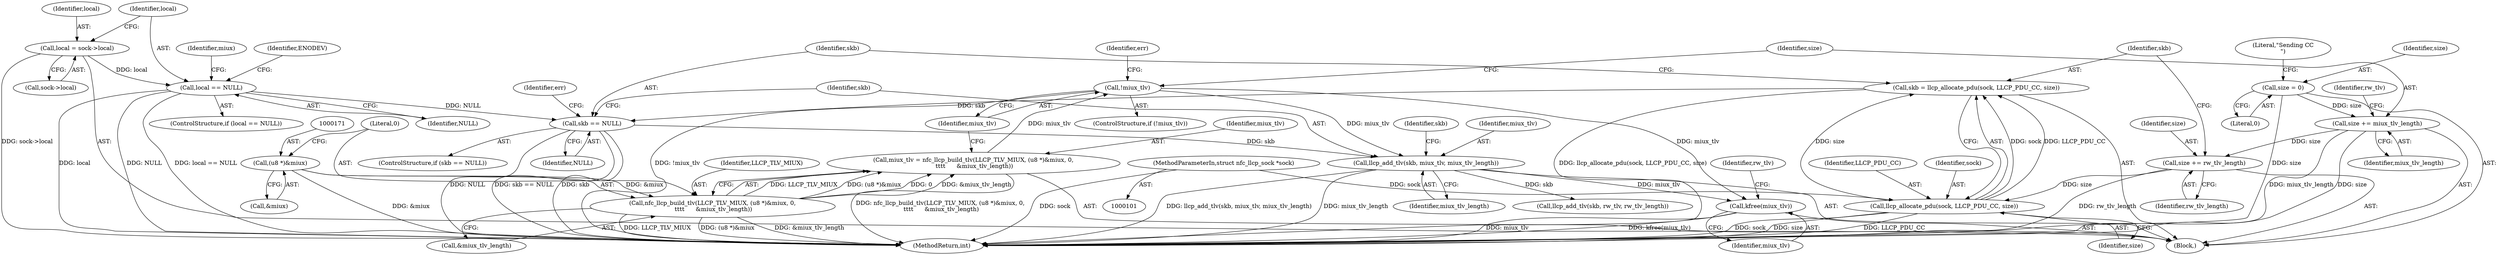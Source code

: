 digraph "0_linux_58bdd544e2933a21a51eecf17c3f5f94038261b5@API" {
"1000249" [label="(Call,kfree(miux_tlv))"];
"1000178" [label="(Call,!miux_tlv)"];
"1000166" [label="(Call,miux_tlv = nfc_llcp_build_tlv(LLCP_TLV_MIUX, (u8 *)&miux, 0,\n \t\t\t\t      &miux_tlv_length))"];
"1000168" [label="(Call,nfc_llcp_build_tlv(LLCP_TLV_MIUX, (u8 *)&miux, 0,\n \t\t\t\t      &miux_tlv_length))"];
"1000170" [label="(Call,(u8 *)&miux)"];
"1000226" [label="(Call,llcp_add_tlv(skb, miux_tlv, miux_tlv_length))"];
"1000217" [label="(Call,skb == NULL)"];
"1000210" [label="(Call,skb = llcp_allocate_pdu(sock, LLCP_PDU_CC, size))"];
"1000212" [label="(Call,llcp_allocate_pdu(sock, LLCP_PDU_CC, size))"];
"1000102" [label="(MethodParameterIn,struct nfc_llcp_sock *sock)"];
"1000207" [label="(Call,size += rw_tlv_length)"];
"1000186" [label="(Call,size += miux_tlv_length)"];
"1000119" [label="(Call,size = 0)"];
"1000131" [label="(Call,local == NULL)"];
"1000125" [label="(Call,local = sock->local)"];
"1000169" [label="(Identifier,LLCP_TLV_MIUX)"];
"1000174" [label="(Literal,0)"];
"1000172" [label="(Call,&miux)"];
"1000210" [label="(Call,skb = llcp_allocate_pdu(sock, LLCP_PDU_CC, size))"];
"1000209" [label="(Identifier,rw_tlv_length)"];
"1000187" [label="(Identifier,size)"];
"1000227" [label="(Identifier,skb)"];
"1000212" [label="(Call,llcp_allocate_pdu(sock, LLCP_PDU_CC, size))"];
"1000175" [label="(Call,&miux_tlv_length)"];
"1000126" [label="(Identifier,local)"];
"1000255" [label="(MethodReturn,int)"];
"1000190" [label="(Identifier,rw_tlv)"];
"1000178" [label="(Call,!miux_tlv)"];
"1000211" [label="(Identifier,skb)"];
"1000177" [label="(ControlStructure,if (!miux_tlv))"];
"1000182" [label="(Identifier,err)"];
"1000179" [label="(Identifier,miux_tlv)"];
"1000219" [label="(Identifier,NULL)"];
"1000226" [label="(Call,llcp_add_tlv(skb, miux_tlv, miux_tlv_length))"];
"1000222" [label="(Identifier,err)"];
"1000138" [label="(Identifier,miux)"];
"1000214" [label="(Identifier,LLCP_PDU_CC)"];
"1000188" [label="(Identifier,miux_tlv_length)"];
"1000216" [label="(ControlStructure,if (skb == NULL))"];
"1000130" [label="(ControlStructure,if (local == NULL))"];
"1000231" [label="(Identifier,skb)"];
"1000102" [label="(MethodParameterIn,struct nfc_llcp_sock *sock)"];
"1000213" [label="(Identifier,sock)"];
"1000208" [label="(Identifier,size)"];
"1000168" [label="(Call,nfc_llcp_build_tlv(LLCP_TLV_MIUX, (u8 *)&miux, 0,\n \t\t\t\t      &miux_tlv_length))"];
"1000252" [label="(Identifier,rw_tlv)"];
"1000125" [label="(Call,local = sock->local)"];
"1000250" [label="(Identifier,miux_tlv)"];
"1000230" [label="(Call,llcp_add_tlv(skb, rw_tlv, rw_tlv_length))"];
"1000121" [label="(Literal,0)"];
"1000133" [label="(Identifier,NULL)"];
"1000229" [label="(Identifier,miux_tlv_length)"];
"1000120" [label="(Identifier,size)"];
"1000103" [label="(Block,)"];
"1000170" [label="(Call,(u8 *)&miux)"];
"1000166" [label="(Call,miux_tlv = nfc_llcp_build_tlv(LLCP_TLV_MIUX, (u8 *)&miux, 0,\n \t\t\t\t      &miux_tlv_length))"];
"1000217" [label="(Call,skb == NULL)"];
"1000186" [label="(Call,size += miux_tlv_length)"];
"1000124" [label="(Literal,\"Sending CC\n\")"];
"1000136" [label="(Identifier,ENODEV)"];
"1000119" [label="(Call,size = 0)"];
"1000207" [label="(Call,size += rw_tlv_length)"];
"1000127" [label="(Call,sock->local)"];
"1000249" [label="(Call,kfree(miux_tlv))"];
"1000131" [label="(Call,local == NULL)"];
"1000215" [label="(Identifier,size)"];
"1000132" [label="(Identifier,local)"];
"1000167" [label="(Identifier,miux_tlv)"];
"1000228" [label="(Identifier,miux_tlv)"];
"1000218" [label="(Identifier,skb)"];
"1000249" -> "1000103"  [label="AST: "];
"1000249" -> "1000250"  [label="CFG: "];
"1000250" -> "1000249"  [label="AST: "];
"1000252" -> "1000249"  [label="CFG: "];
"1000249" -> "1000255"  [label="DDG: miux_tlv"];
"1000249" -> "1000255"  [label="DDG: kfree(miux_tlv)"];
"1000178" -> "1000249"  [label="DDG: miux_tlv"];
"1000226" -> "1000249"  [label="DDG: miux_tlv"];
"1000178" -> "1000177"  [label="AST: "];
"1000178" -> "1000179"  [label="CFG: "];
"1000179" -> "1000178"  [label="AST: "];
"1000182" -> "1000178"  [label="CFG: "];
"1000187" -> "1000178"  [label="CFG: "];
"1000178" -> "1000255"  [label="DDG: !miux_tlv"];
"1000166" -> "1000178"  [label="DDG: miux_tlv"];
"1000178" -> "1000226"  [label="DDG: miux_tlv"];
"1000166" -> "1000103"  [label="AST: "];
"1000166" -> "1000168"  [label="CFG: "];
"1000167" -> "1000166"  [label="AST: "];
"1000168" -> "1000166"  [label="AST: "];
"1000179" -> "1000166"  [label="CFG: "];
"1000166" -> "1000255"  [label="DDG: nfc_llcp_build_tlv(LLCP_TLV_MIUX, (u8 *)&miux, 0,\n \t\t\t\t      &miux_tlv_length)"];
"1000168" -> "1000166"  [label="DDG: LLCP_TLV_MIUX"];
"1000168" -> "1000166"  [label="DDG: (u8 *)&miux"];
"1000168" -> "1000166"  [label="DDG: 0"];
"1000168" -> "1000166"  [label="DDG: &miux_tlv_length"];
"1000168" -> "1000175"  [label="CFG: "];
"1000169" -> "1000168"  [label="AST: "];
"1000170" -> "1000168"  [label="AST: "];
"1000174" -> "1000168"  [label="AST: "];
"1000175" -> "1000168"  [label="AST: "];
"1000168" -> "1000255"  [label="DDG: LLCP_TLV_MIUX"];
"1000168" -> "1000255"  [label="DDG: (u8 *)&miux"];
"1000168" -> "1000255"  [label="DDG: &miux_tlv_length"];
"1000170" -> "1000168"  [label="DDG: &miux"];
"1000170" -> "1000172"  [label="CFG: "];
"1000171" -> "1000170"  [label="AST: "];
"1000172" -> "1000170"  [label="AST: "];
"1000174" -> "1000170"  [label="CFG: "];
"1000170" -> "1000255"  [label="DDG: &miux"];
"1000226" -> "1000103"  [label="AST: "];
"1000226" -> "1000229"  [label="CFG: "];
"1000227" -> "1000226"  [label="AST: "];
"1000228" -> "1000226"  [label="AST: "];
"1000229" -> "1000226"  [label="AST: "];
"1000231" -> "1000226"  [label="CFG: "];
"1000226" -> "1000255"  [label="DDG: llcp_add_tlv(skb, miux_tlv, miux_tlv_length)"];
"1000226" -> "1000255"  [label="DDG: miux_tlv_length"];
"1000217" -> "1000226"  [label="DDG: skb"];
"1000226" -> "1000230"  [label="DDG: skb"];
"1000217" -> "1000216"  [label="AST: "];
"1000217" -> "1000219"  [label="CFG: "];
"1000218" -> "1000217"  [label="AST: "];
"1000219" -> "1000217"  [label="AST: "];
"1000222" -> "1000217"  [label="CFG: "];
"1000227" -> "1000217"  [label="CFG: "];
"1000217" -> "1000255"  [label="DDG: NULL"];
"1000217" -> "1000255"  [label="DDG: skb == NULL"];
"1000217" -> "1000255"  [label="DDG: skb"];
"1000210" -> "1000217"  [label="DDG: skb"];
"1000131" -> "1000217"  [label="DDG: NULL"];
"1000210" -> "1000103"  [label="AST: "];
"1000210" -> "1000212"  [label="CFG: "];
"1000211" -> "1000210"  [label="AST: "];
"1000212" -> "1000210"  [label="AST: "];
"1000218" -> "1000210"  [label="CFG: "];
"1000210" -> "1000255"  [label="DDG: llcp_allocate_pdu(sock, LLCP_PDU_CC, size)"];
"1000212" -> "1000210"  [label="DDG: sock"];
"1000212" -> "1000210"  [label="DDG: LLCP_PDU_CC"];
"1000212" -> "1000210"  [label="DDG: size"];
"1000212" -> "1000215"  [label="CFG: "];
"1000213" -> "1000212"  [label="AST: "];
"1000214" -> "1000212"  [label="AST: "];
"1000215" -> "1000212"  [label="AST: "];
"1000212" -> "1000255"  [label="DDG: LLCP_PDU_CC"];
"1000212" -> "1000255"  [label="DDG: sock"];
"1000212" -> "1000255"  [label="DDG: size"];
"1000102" -> "1000212"  [label="DDG: sock"];
"1000207" -> "1000212"  [label="DDG: size"];
"1000102" -> "1000101"  [label="AST: "];
"1000102" -> "1000255"  [label="DDG: sock"];
"1000207" -> "1000103"  [label="AST: "];
"1000207" -> "1000209"  [label="CFG: "];
"1000208" -> "1000207"  [label="AST: "];
"1000209" -> "1000207"  [label="AST: "];
"1000211" -> "1000207"  [label="CFG: "];
"1000207" -> "1000255"  [label="DDG: rw_tlv_length"];
"1000186" -> "1000207"  [label="DDG: size"];
"1000186" -> "1000103"  [label="AST: "];
"1000186" -> "1000188"  [label="CFG: "];
"1000187" -> "1000186"  [label="AST: "];
"1000188" -> "1000186"  [label="AST: "];
"1000190" -> "1000186"  [label="CFG: "];
"1000186" -> "1000255"  [label="DDG: miux_tlv_length"];
"1000186" -> "1000255"  [label="DDG: size"];
"1000119" -> "1000186"  [label="DDG: size"];
"1000119" -> "1000103"  [label="AST: "];
"1000119" -> "1000121"  [label="CFG: "];
"1000120" -> "1000119"  [label="AST: "];
"1000121" -> "1000119"  [label="AST: "];
"1000124" -> "1000119"  [label="CFG: "];
"1000119" -> "1000255"  [label="DDG: size"];
"1000131" -> "1000130"  [label="AST: "];
"1000131" -> "1000133"  [label="CFG: "];
"1000132" -> "1000131"  [label="AST: "];
"1000133" -> "1000131"  [label="AST: "];
"1000136" -> "1000131"  [label="CFG: "];
"1000138" -> "1000131"  [label="CFG: "];
"1000131" -> "1000255"  [label="DDG: local"];
"1000131" -> "1000255"  [label="DDG: NULL"];
"1000131" -> "1000255"  [label="DDG: local == NULL"];
"1000125" -> "1000131"  [label="DDG: local"];
"1000125" -> "1000103"  [label="AST: "];
"1000125" -> "1000127"  [label="CFG: "];
"1000126" -> "1000125"  [label="AST: "];
"1000127" -> "1000125"  [label="AST: "];
"1000132" -> "1000125"  [label="CFG: "];
"1000125" -> "1000255"  [label="DDG: sock->local"];
}
